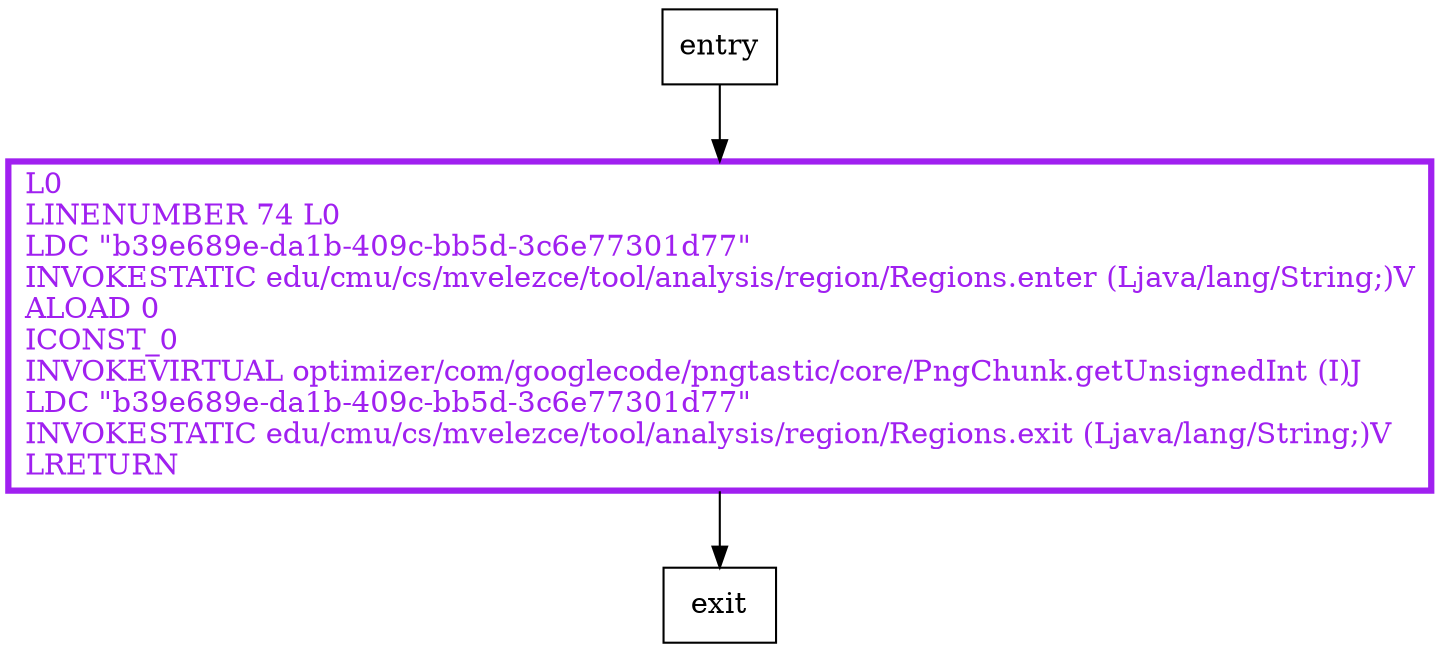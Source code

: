 digraph getWidth {
node [shape=record];
121302989 [label="L0\lLINENUMBER 74 L0\lLDC \"b39e689e-da1b-409c-bb5d-3c6e77301d77\"\lINVOKESTATIC edu/cmu/cs/mvelezce/tool/analysis/region/Regions.enter (Ljava/lang/String;)V\lALOAD 0\lICONST_0\lINVOKEVIRTUAL optimizer/com/googlecode/pngtastic/core/PngChunk.getUnsignedInt (I)J\lLDC \"b39e689e-da1b-409c-bb5d-3c6e77301d77\"\lINVOKESTATIC edu/cmu/cs/mvelezce/tool/analysis/region/Regions.exit (Ljava/lang/String;)V\lLRETURN\l"];
entry;
exit;
entry -> 121302989;
121302989 -> exit;
121302989[fontcolor="purple", penwidth=3, color="purple"];
}
